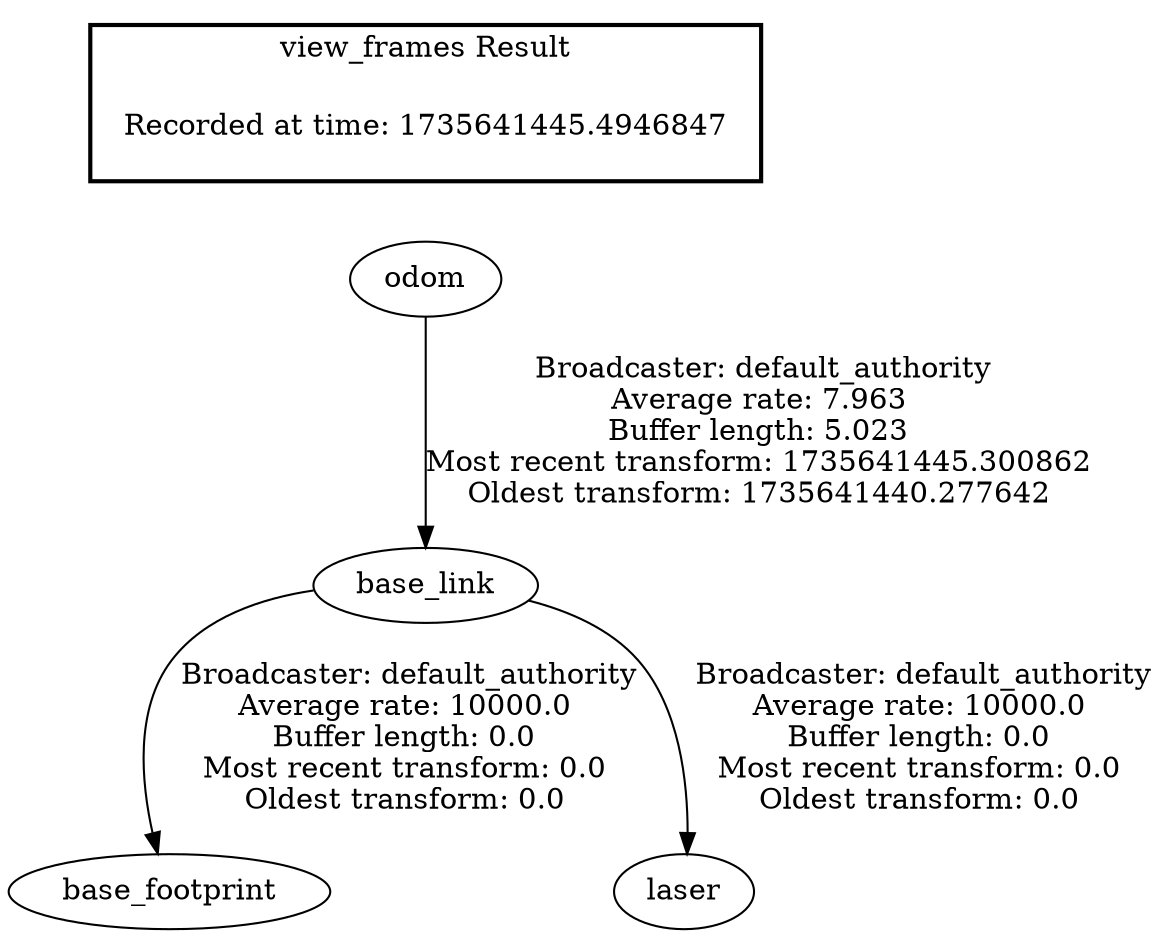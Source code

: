 digraph G {
"odom" -> "base_link"[label=" Broadcaster: default_authority\nAverage rate: 7.963\nBuffer length: 5.023\nMost recent transform: 1735641445.300862\nOldest transform: 1735641440.277642\n"];
"base_link" -> "base_footprint"[label=" Broadcaster: default_authority\nAverage rate: 10000.0\nBuffer length: 0.0\nMost recent transform: 0.0\nOldest transform: 0.0\n"];
"base_link" -> "laser"[label=" Broadcaster: default_authority\nAverage rate: 10000.0\nBuffer length: 0.0\nMost recent transform: 0.0\nOldest transform: 0.0\n"];
edge [style=invis];
 subgraph cluster_legend { style=bold; color=black; label ="view_frames Result";
"Recorded at time: 1735641445.4946847"[ shape=plaintext ] ;
}->"odom";
}